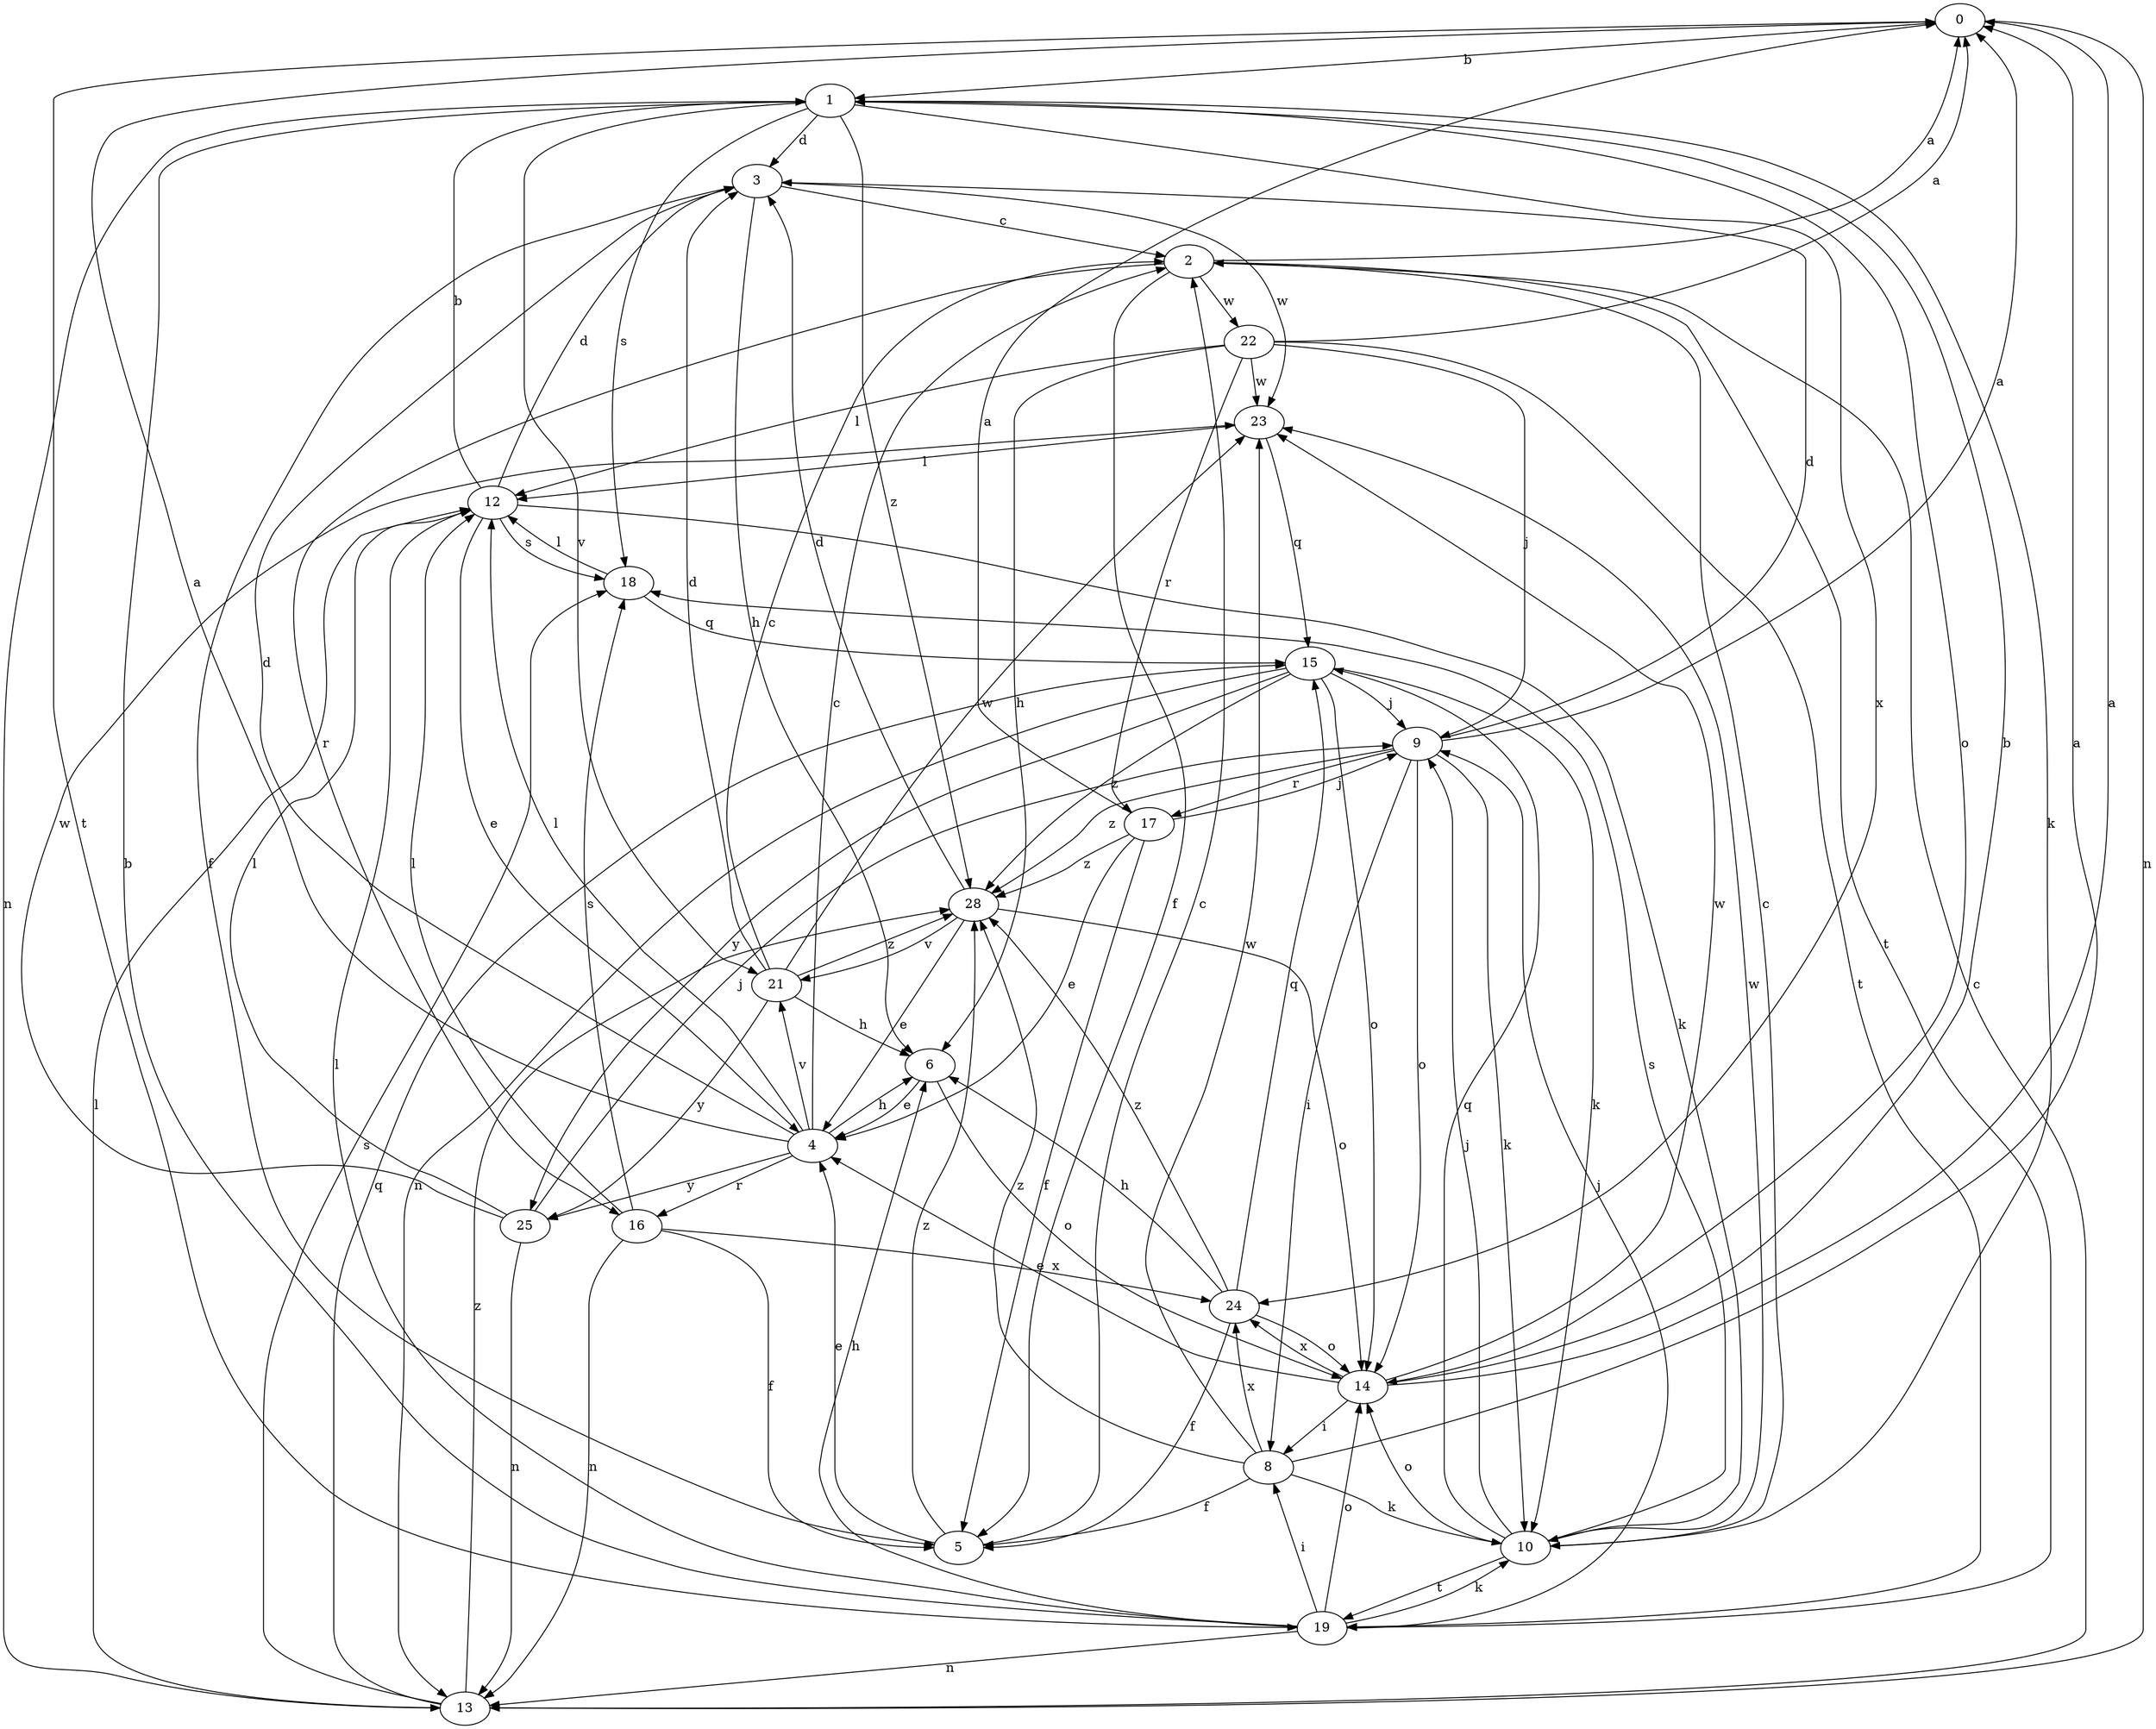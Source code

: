 strict digraph  {
0;
1;
2;
3;
4;
5;
6;
8;
9;
10;
12;
13;
14;
15;
16;
17;
18;
19;
21;
22;
23;
24;
25;
28;
0 -> 1  [label=b];
0 -> 13  [label=n];
0 -> 19  [label=t];
1 -> 3  [label=d];
1 -> 10  [label=k];
1 -> 13  [label=n];
1 -> 14  [label=o];
1 -> 18  [label=s];
1 -> 21  [label=v];
1 -> 24  [label=x];
1 -> 28  [label=z];
2 -> 0  [label=a];
2 -> 5  [label=f];
2 -> 16  [label=r];
2 -> 19  [label=t];
2 -> 22  [label=w];
3 -> 2  [label=c];
3 -> 5  [label=f];
3 -> 6  [label=h];
3 -> 23  [label=w];
4 -> 0  [label=a];
4 -> 2  [label=c];
4 -> 3  [label=d];
4 -> 6  [label=h];
4 -> 12  [label=l];
4 -> 16  [label=r];
4 -> 21  [label=v];
4 -> 25  [label=y];
5 -> 2  [label=c];
5 -> 4  [label=e];
5 -> 28  [label=z];
6 -> 4  [label=e];
6 -> 14  [label=o];
8 -> 0  [label=a];
8 -> 5  [label=f];
8 -> 10  [label=k];
8 -> 23  [label=w];
8 -> 24  [label=x];
8 -> 28  [label=z];
9 -> 0  [label=a];
9 -> 3  [label=d];
9 -> 8  [label=i];
9 -> 10  [label=k];
9 -> 14  [label=o];
9 -> 17  [label=r];
9 -> 28  [label=z];
10 -> 2  [label=c];
10 -> 9  [label=j];
10 -> 14  [label=o];
10 -> 15  [label=q];
10 -> 18  [label=s];
10 -> 19  [label=t];
10 -> 23  [label=w];
12 -> 1  [label=b];
12 -> 3  [label=d];
12 -> 4  [label=e];
12 -> 10  [label=k];
12 -> 18  [label=s];
13 -> 2  [label=c];
13 -> 12  [label=l];
13 -> 15  [label=q];
13 -> 18  [label=s];
13 -> 28  [label=z];
14 -> 0  [label=a];
14 -> 1  [label=b];
14 -> 4  [label=e];
14 -> 8  [label=i];
14 -> 23  [label=w];
14 -> 24  [label=x];
15 -> 9  [label=j];
15 -> 10  [label=k];
15 -> 13  [label=n];
15 -> 14  [label=o];
15 -> 25  [label=y];
15 -> 28  [label=z];
16 -> 5  [label=f];
16 -> 12  [label=l];
16 -> 13  [label=n];
16 -> 18  [label=s];
16 -> 24  [label=x];
17 -> 0  [label=a];
17 -> 4  [label=e];
17 -> 5  [label=f];
17 -> 9  [label=j];
17 -> 28  [label=z];
18 -> 12  [label=l];
18 -> 15  [label=q];
19 -> 1  [label=b];
19 -> 6  [label=h];
19 -> 8  [label=i];
19 -> 9  [label=j];
19 -> 10  [label=k];
19 -> 12  [label=l];
19 -> 13  [label=n];
19 -> 14  [label=o];
21 -> 2  [label=c];
21 -> 3  [label=d];
21 -> 6  [label=h];
21 -> 23  [label=w];
21 -> 25  [label=y];
21 -> 28  [label=z];
22 -> 0  [label=a];
22 -> 6  [label=h];
22 -> 9  [label=j];
22 -> 12  [label=l];
22 -> 17  [label=r];
22 -> 19  [label=t];
22 -> 23  [label=w];
23 -> 12  [label=l];
23 -> 15  [label=q];
24 -> 5  [label=f];
24 -> 6  [label=h];
24 -> 14  [label=o];
24 -> 15  [label=q];
24 -> 28  [label=z];
25 -> 9  [label=j];
25 -> 12  [label=l];
25 -> 13  [label=n];
25 -> 23  [label=w];
28 -> 3  [label=d];
28 -> 4  [label=e];
28 -> 14  [label=o];
28 -> 21  [label=v];
}
